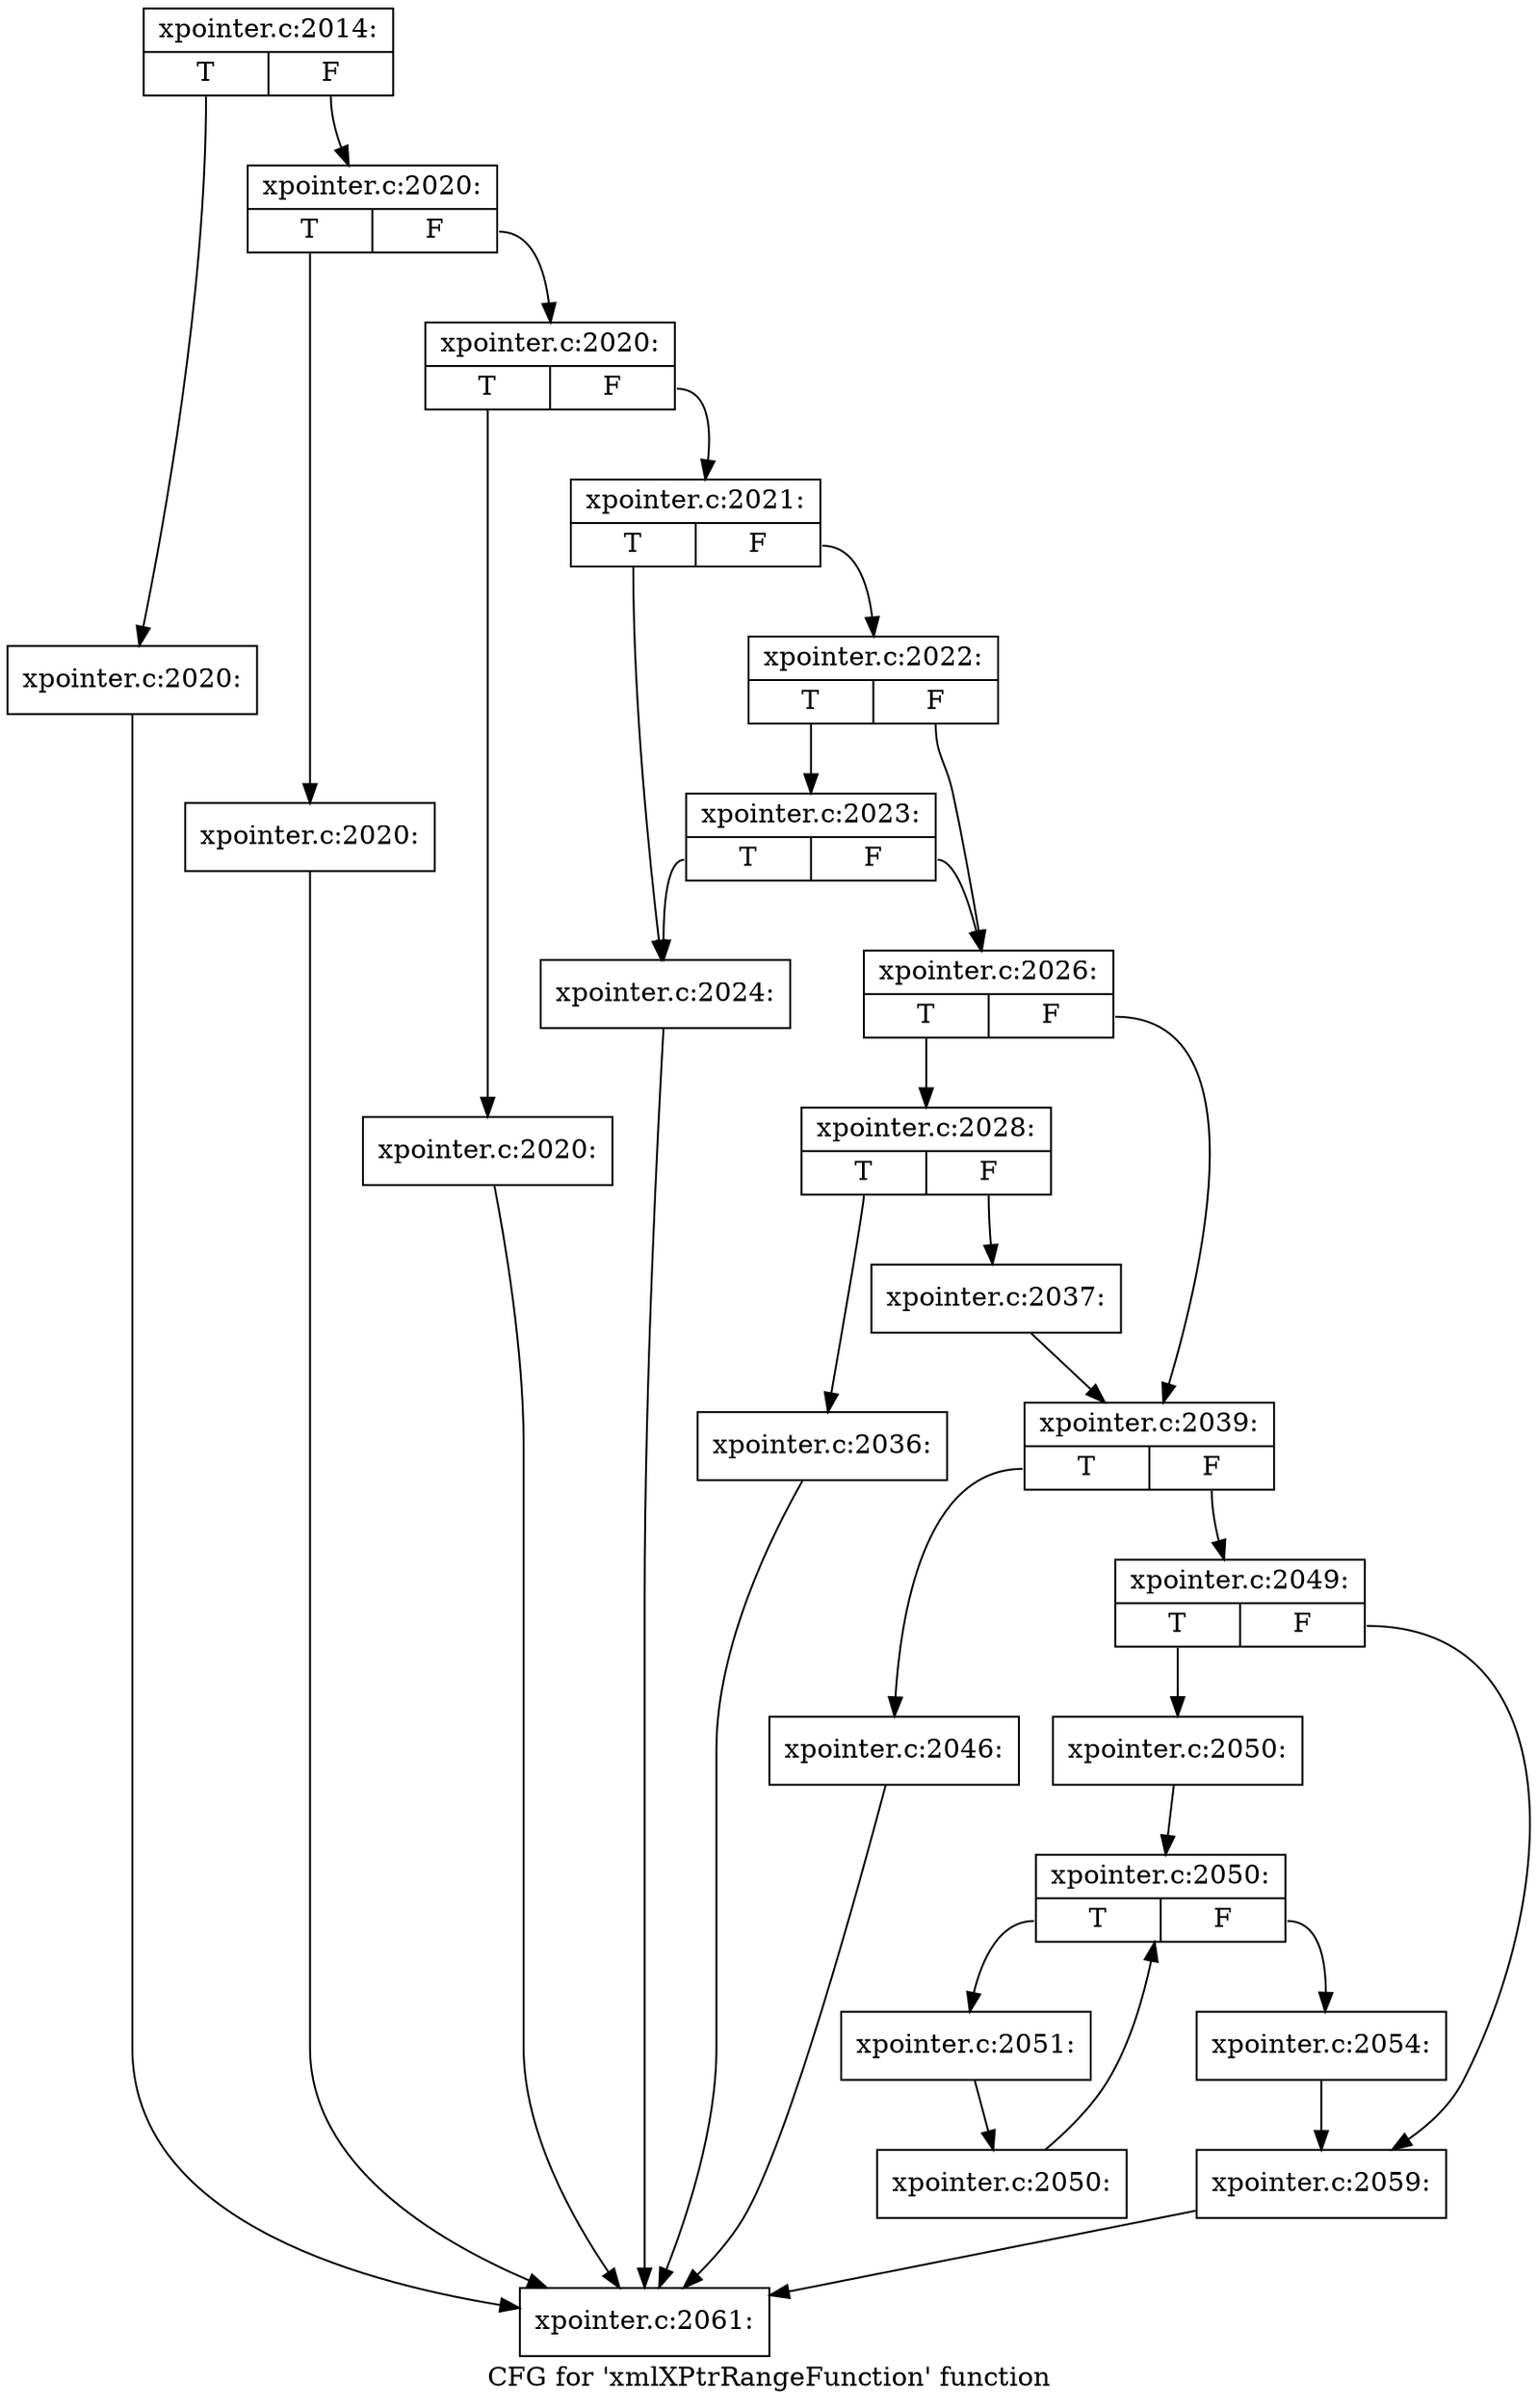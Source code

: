 digraph "CFG for 'xmlXPtrRangeFunction' function" {
	label="CFG for 'xmlXPtrRangeFunction' function";

	Node0x55f6905b66e0 [shape=record,label="{xpointer.c:2014:|{<s0>T|<s1>F}}"];
	Node0x55f6905b66e0:s0 -> Node0x55f6905ba370;
	Node0x55f6905b66e0:s1 -> Node0x55f6905ba3c0;
	Node0x55f6905ba370 [shape=record,label="{xpointer.c:2020:}"];
	Node0x55f6905ba370 -> Node0x55f6905b8fa0;
	Node0x55f6905ba3c0 [shape=record,label="{xpointer.c:2020:|{<s0>T|<s1>F}}"];
	Node0x55f6905ba3c0:s0 -> Node0x55f6905ba650;
	Node0x55f6905ba3c0:s1 -> Node0x55f6905ba6a0;
	Node0x55f6905ba650 [shape=record,label="{xpointer.c:2020:}"];
	Node0x55f6905ba650 -> Node0x55f6905b8fa0;
	Node0x55f6905ba6a0 [shape=record,label="{xpointer.c:2020:|{<s0>T|<s1>F}}"];
	Node0x55f6905ba6a0:s0 -> Node0x55f6905baa00;
	Node0x55f6905ba6a0:s1 -> Node0x55f6905baa50;
	Node0x55f6905baa00 [shape=record,label="{xpointer.c:2020:}"];
	Node0x55f6905baa00 -> Node0x55f6905b8fa0;
	Node0x55f6905baa50 [shape=record,label="{xpointer.c:2021:|{<s0>T|<s1>F}}"];
	Node0x55f6905baa50:s0 -> Node0x55f6905bb050;
	Node0x55f6905baa50:s1 -> Node0x55f6905bb0f0;
	Node0x55f6905bb0f0 [shape=record,label="{xpointer.c:2022:|{<s0>T|<s1>F}}"];
	Node0x55f6905bb0f0:s0 -> Node0x55f6905bb540;
	Node0x55f6905bb0f0:s1 -> Node0x55f6905bb0a0;
	Node0x55f6905bb540 [shape=record,label="{xpointer.c:2023:|{<s0>T|<s1>F}}"];
	Node0x55f6905bb540:s0 -> Node0x55f6905bb050;
	Node0x55f6905bb540:s1 -> Node0x55f6905bb0a0;
	Node0x55f6905bb050 [shape=record,label="{xpointer.c:2024:}"];
	Node0x55f6905bb050 -> Node0x55f6905b8fa0;
	Node0x55f6905bb0a0 [shape=record,label="{xpointer.c:2026:|{<s0>T|<s1>F}}"];
	Node0x55f6905bb0a0:s0 -> Node0x55f6905bc310;
	Node0x55f6905bb0a0:s1 -> Node0x55f6905bc360;
	Node0x55f6905bc310 [shape=record,label="{xpointer.c:2028:|{<s0>T|<s1>F}}"];
	Node0x55f6905bc310:s0 -> Node0x55f6905bcf00;
	Node0x55f6905bc310:s1 -> Node0x55f6905bcf50;
	Node0x55f6905bcf00 [shape=record,label="{xpointer.c:2036:}"];
	Node0x55f6905bcf00 -> Node0x55f6905b8fa0;
	Node0x55f6905bcf50 [shape=record,label="{xpointer.c:2037:}"];
	Node0x55f6905bcf50 -> Node0x55f6905bc360;
	Node0x55f6905bc360 [shape=record,label="{xpointer.c:2039:|{<s0>T|<s1>F}}"];
	Node0x55f6905bc360:s0 -> Node0x55f6905bdbd0;
	Node0x55f6905bc360:s1 -> Node0x55f6905bdc20;
	Node0x55f6905bdbd0 [shape=record,label="{xpointer.c:2046:}"];
	Node0x55f6905bdbd0 -> Node0x55f6905b8fa0;
	Node0x55f6905bdc20 [shape=record,label="{xpointer.c:2049:|{<s0>T|<s1>F}}"];
	Node0x55f6905bdc20:s0 -> Node0x55f6905be360;
	Node0x55f6905bdc20:s1 -> Node0x55f6905be3b0;
	Node0x55f6905be360 [shape=record,label="{xpointer.c:2050:}"];
	Node0x55f6905be360 -> Node0x55f6905be8a0;
	Node0x55f6905be8a0 [shape=record,label="{xpointer.c:2050:|{<s0>T|<s1>F}}"];
	Node0x55f6905be8a0:s0 -> Node0x55f690541670;
	Node0x55f6905be8a0:s1 -> Node0x55f6905be700;
	Node0x55f690541670 [shape=record,label="{xpointer.c:2051:}"];
	Node0x55f690541670 -> Node0x55f6905415e0;
	Node0x55f6905415e0 [shape=record,label="{xpointer.c:2050:}"];
	Node0x55f6905415e0 -> Node0x55f6905be8a0;
	Node0x55f6905be700 [shape=record,label="{xpointer.c:2054:}"];
	Node0x55f6905be700 -> Node0x55f6905be3b0;
	Node0x55f6905be3b0 [shape=record,label="{xpointer.c:2059:}"];
	Node0x55f6905be3b0 -> Node0x55f6905b8fa0;
	Node0x55f6905b8fa0 [shape=record,label="{xpointer.c:2061:}"];
}
